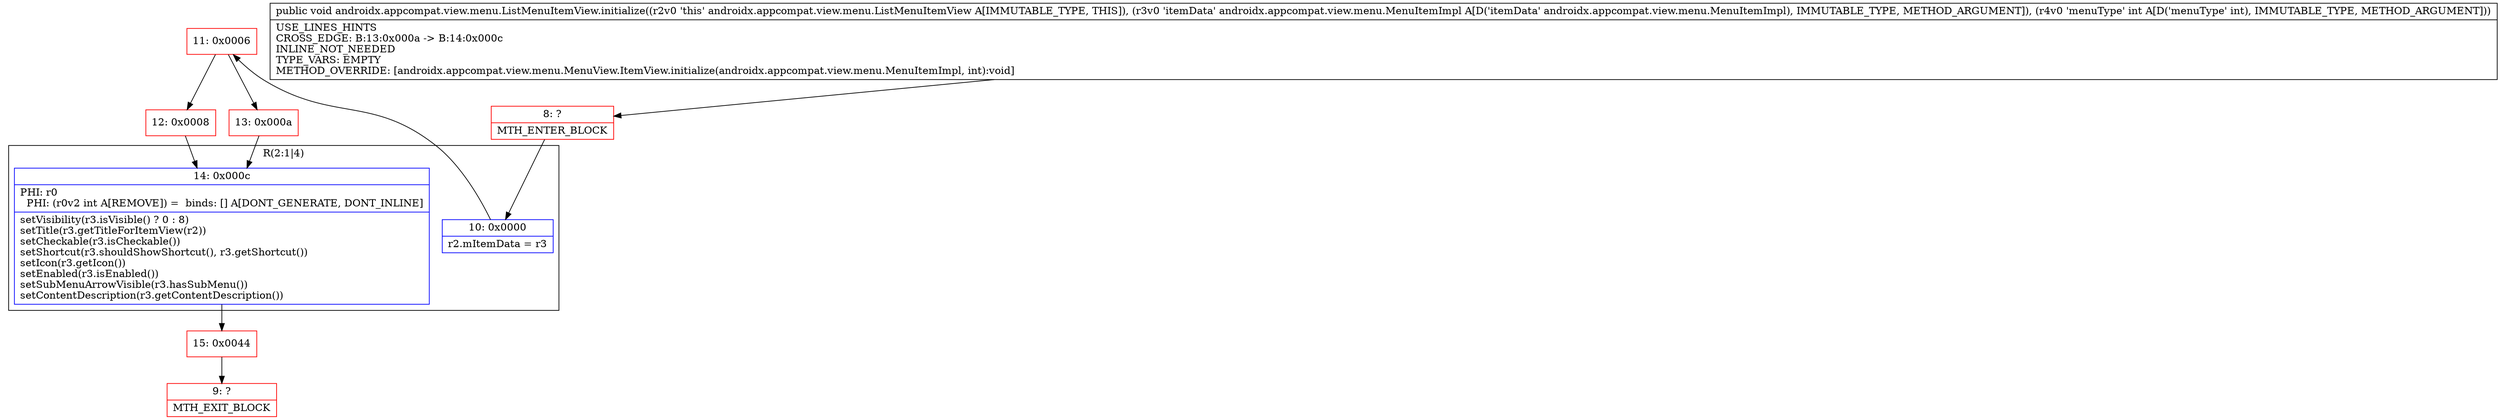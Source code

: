 digraph "CFG forandroidx.appcompat.view.menu.ListMenuItemView.initialize(Landroidx\/appcompat\/view\/menu\/MenuItemImpl;I)V" {
subgraph cluster_Region_212815250 {
label = "R(2:1|4)";
node [shape=record,color=blue];
Node_10 [shape=record,label="{10\:\ 0x0000|r2.mItemData = r3\l}"];
Node_14 [shape=record,label="{14\:\ 0x000c|PHI: r0 \l  PHI: (r0v2 int A[REMOVE]) =  binds: [] A[DONT_GENERATE, DONT_INLINE]\l|setVisibility(r3.isVisible() ? 0 : 8)\lsetTitle(r3.getTitleForItemView(r2))\lsetCheckable(r3.isCheckable())\lsetShortcut(r3.shouldShowShortcut(), r3.getShortcut())\lsetIcon(r3.getIcon())\lsetEnabled(r3.isEnabled())\lsetSubMenuArrowVisible(r3.hasSubMenu())\lsetContentDescription(r3.getContentDescription())\l}"];
}
Node_8 [shape=record,color=red,label="{8\:\ ?|MTH_ENTER_BLOCK\l}"];
Node_11 [shape=record,color=red,label="{11\:\ 0x0006}"];
Node_12 [shape=record,color=red,label="{12\:\ 0x0008}"];
Node_15 [shape=record,color=red,label="{15\:\ 0x0044}"];
Node_9 [shape=record,color=red,label="{9\:\ ?|MTH_EXIT_BLOCK\l}"];
Node_13 [shape=record,color=red,label="{13\:\ 0x000a}"];
MethodNode[shape=record,label="{public void androidx.appcompat.view.menu.ListMenuItemView.initialize((r2v0 'this' androidx.appcompat.view.menu.ListMenuItemView A[IMMUTABLE_TYPE, THIS]), (r3v0 'itemData' androidx.appcompat.view.menu.MenuItemImpl A[D('itemData' androidx.appcompat.view.menu.MenuItemImpl), IMMUTABLE_TYPE, METHOD_ARGUMENT]), (r4v0 'menuType' int A[D('menuType' int), IMMUTABLE_TYPE, METHOD_ARGUMENT]))  | USE_LINES_HINTS\lCROSS_EDGE: B:13:0x000a \-\> B:14:0x000c\lINLINE_NOT_NEEDED\lTYPE_VARS: EMPTY\lMETHOD_OVERRIDE: [androidx.appcompat.view.menu.MenuView.ItemView.initialize(androidx.appcompat.view.menu.MenuItemImpl, int):void]\l}"];
MethodNode -> Node_8;Node_10 -> Node_11;
Node_14 -> Node_15;
Node_8 -> Node_10;
Node_11 -> Node_12;
Node_11 -> Node_13;
Node_12 -> Node_14;
Node_15 -> Node_9;
Node_13 -> Node_14;
}

